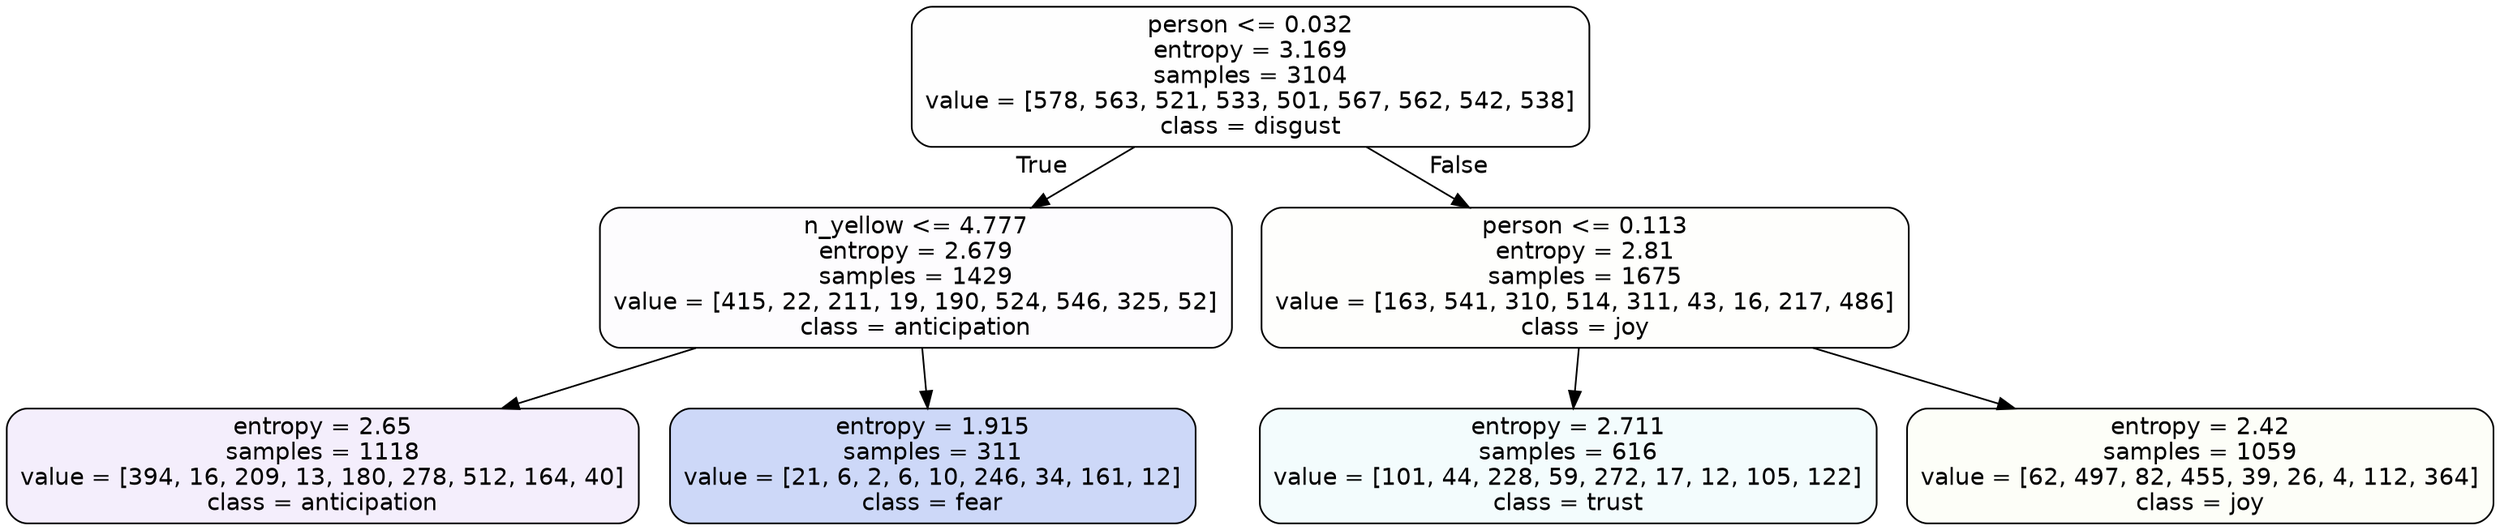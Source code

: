 digraph Tree {
node [shape=box, style="filled, rounded", color="black", fontname=helvetica] ;
edge [fontname=helvetica] ;
0 [label="person <= 0.032\nentropy = 3.169\nsamples = 3104\nvalue = [578, 563, 521, 533, 501, 567, 562, 542, 538]\nclass = disgust", fillcolor="#e5813901"] ;
1 [label="n_yellow <= 4.777\nentropy = 2.679\nsamples = 1429\nvalue = [415, 22, 211, 19, 190, 524, 546, 325, 52]\nclass = anticipation", fillcolor="#8139e503"] ;
0 -> 1 [labeldistance=2.5, labelangle=45, headlabel="True"] ;
2 [label="entropy = 2.65\nsamples = 1118\nvalue = [394, 16, 209, 13, 180, 278, 512, 164, 40]\nclass = anticipation", fillcolor="#8139e515"] ;
1 -> 2 ;
3 [label="entropy = 1.915\nsamples = 311\nvalue = [21, 6, 2, 6, 10, 246, 34, 161, 12]\nclass = fear", fillcolor="#3964e540"] ;
1 -> 3 ;
4 [label="person <= 0.113\nentropy = 2.81\nsamples = 1675\nvalue = [163, 541, 310, 514, 311, 43, 16, 217, 486]\nclass = joy", fillcolor="#d7e53903"] ;
0 -> 4 [labeldistance=2.5, labelangle=-45, headlabel="False"] ;
5 [label="entropy = 2.711\nsamples = 616\nvalue = [101, 44, 228, 59, 272, 17, 12, 105, 122]\nclass = trust", fillcolor="#39d7e50f"] ;
4 -> 5 ;
6 [label="entropy = 2.42\nsamples = 1059\nvalue = [62, 497, 82, 455, 39, 26, 4, 112, 364]\nclass = joy", fillcolor="#d7e53909"] ;
4 -> 6 ;
}